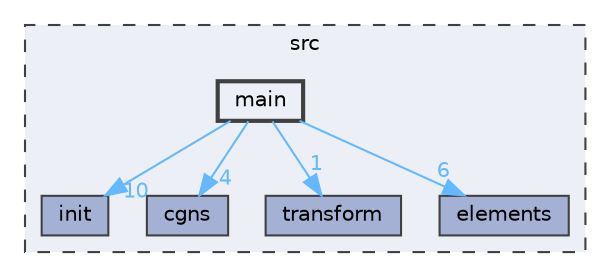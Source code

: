 digraph "src/main"
{
 // INTERACTIVE_SVG=YES
 // LATEX_PDF_SIZE
  bgcolor="transparent";
  edge [fontname=Helvetica,fontsize=10,labelfontname=Helvetica,labelfontsize=10];
  node [fontname=Helvetica,fontsize=10,shape=box,height=0.2,width=0.4];
  compound=true
  subgraph clusterdir_68267d1309a1af8e8297ef4c3efbcdba {
    graph [ bgcolor="#edeff6", pencolor="grey25", label="src", fontname=Helvetica,fontsize=10 style="filled,dashed", URL="dir_68267d1309a1af8e8297ef4c3efbcdba.html",tooltip=""]
  dir_93ef7a03ae011ca5032e526d863e8f9f [label="init", fillcolor="#a4b1d4", color="grey25", style="filled", URL="dir_93ef7a03ae011ca5032e526d863e8f9f.html",tooltip=""];
  dir_f371e9dd6e225bf8e20e121e59bab5bd [label="cgns", fillcolor="#a4b1d4", color="grey25", style="filled", URL="dir_f371e9dd6e225bf8e20e121e59bab5bd.html",tooltip=""];
  dir_f1045338104a6f1bc5c5f037b0ca9be2 [label="transform", fillcolor="#a4b1d4", color="grey25", style="filled", URL="dir_f1045338104a6f1bc5c5f037b0ca9be2.html",tooltip=""];
  dir_b2470cdf236b10787c6012057be7848d [label="elements", fillcolor="#a4b1d4", color="grey25", style="filled", URL="dir_b2470cdf236b10787c6012057be7848d.html",tooltip=""];
  dir_5eb159725f84c66aafd839904a4acdd0 [label="main", fillcolor="#edeff6", color="grey25", style="filled,bold", URL="dir_5eb159725f84c66aafd839904a4acdd0.html",tooltip=""];
  }
  dir_5eb159725f84c66aafd839904a4acdd0->dir_93ef7a03ae011ca5032e526d863e8f9f [headlabel="10", labeldistance=1.5 headhref="dir_000018_000016.html" color="steelblue1" fontcolor="steelblue1"];
  dir_5eb159725f84c66aafd839904a4acdd0->dir_b2470cdf236b10787c6012057be7848d [headlabel="6", labeldistance=1.5 headhref="dir_000018_000006.html" color="steelblue1" fontcolor="steelblue1"];
  dir_5eb159725f84c66aafd839904a4acdd0->dir_f1045338104a6f1bc5c5f037b0ca9be2 [headlabel="1", labeldistance=1.5 headhref="dir_000018_000027.html" color="steelblue1" fontcolor="steelblue1"];
  dir_5eb159725f84c66aafd839904a4acdd0->dir_f371e9dd6e225bf8e20e121e59bab5bd [headlabel="4", labeldistance=1.5 headhref="dir_000018_000003.html" color="steelblue1" fontcolor="steelblue1"];
}
